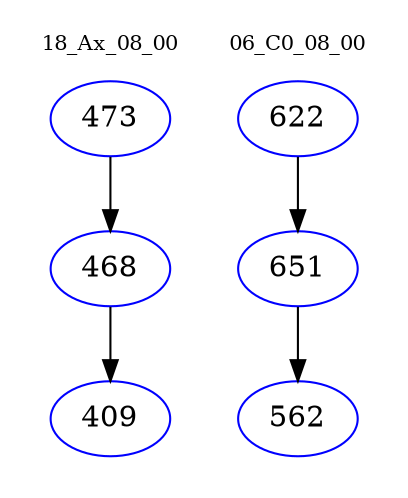 digraph{
subgraph cluster_0 {
color = white
label = "18_Ax_08_00";
fontsize=10;
T0_473 [label="473", color="blue"]
T0_473 -> T0_468 [color="black"]
T0_468 [label="468", color="blue"]
T0_468 -> T0_409 [color="black"]
T0_409 [label="409", color="blue"]
}
subgraph cluster_1 {
color = white
label = "06_C0_08_00";
fontsize=10;
T1_622 [label="622", color="blue"]
T1_622 -> T1_651 [color="black"]
T1_651 [label="651", color="blue"]
T1_651 -> T1_562 [color="black"]
T1_562 [label="562", color="blue"]
}
}
